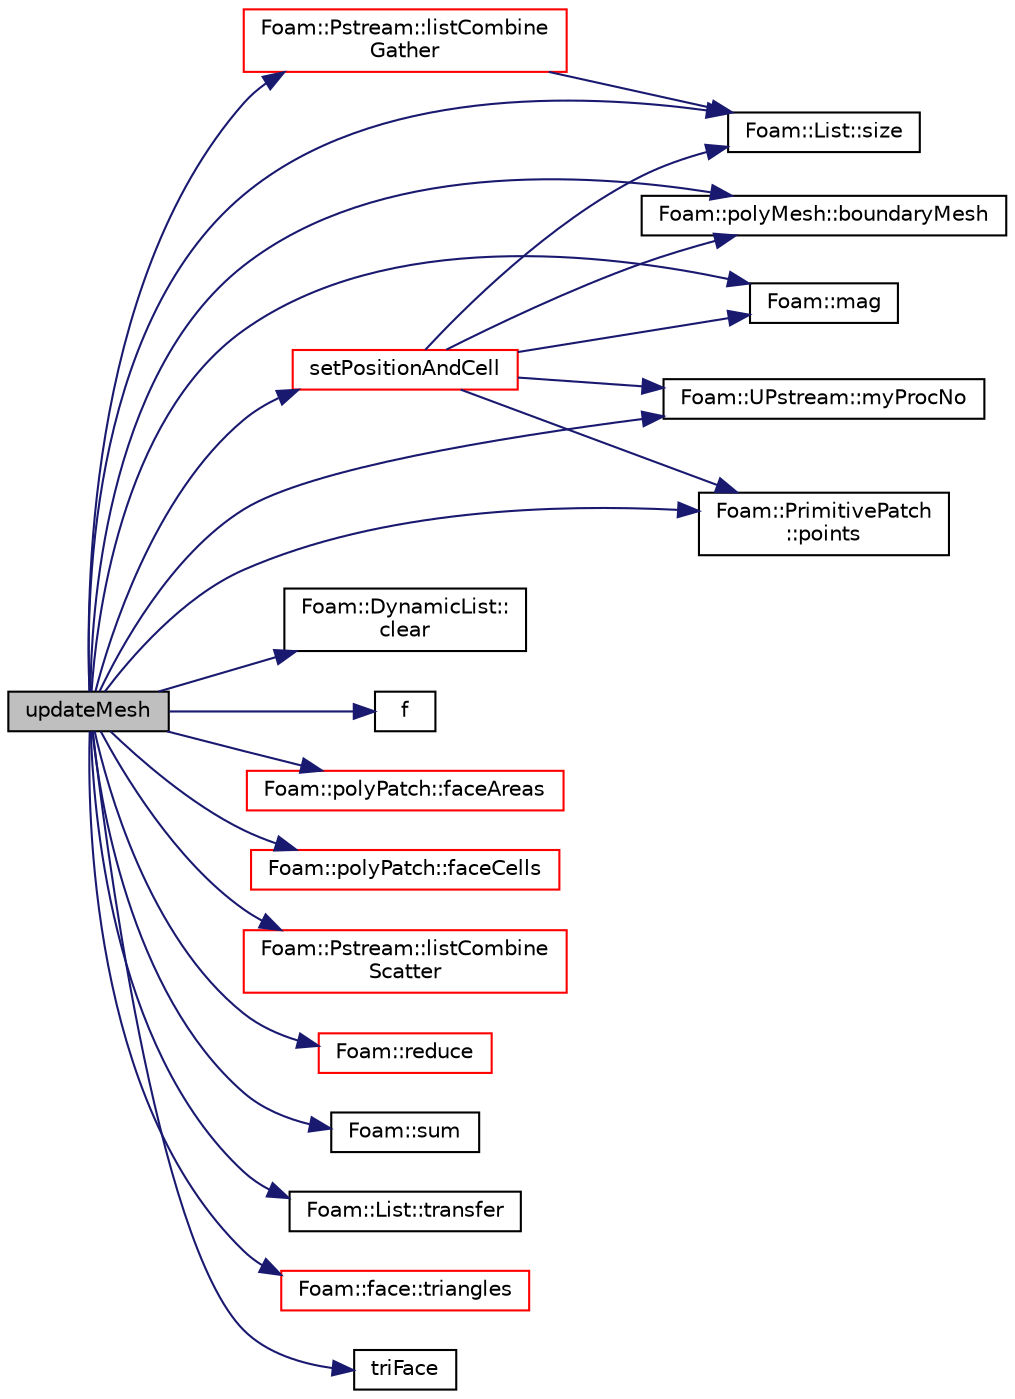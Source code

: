 digraph "updateMesh"
{
  bgcolor="transparent";
  edge [fontname="Helvetica",fontsize="10",labelfontname="Helvetica",labelfontsize="10"];
  node [fontname="Helvetica",fontsize="10",shape=record];
  rankdir="LR";
  Node58 [label="updateMesh",height=0.2,width=0.4,color="black", fillcolor="grey75", style="filled", fontcolor="black"];
  Node58 -> Node59 [color="midnightblue",fontsize="10",style="solid",fontname="Helvetica"];
  Node59 [label="Foam::polyMesh::boundaryMesh",height=0.2,width=0.4,color="black",URL="$a28565.html#a9f2b68c134340291eda6197f47f25484",tooltip="Return boundary mesh. "];
  Node58 -> Node60 [color="midnightblue",fontsize="10",style="solid",fontname="Helvetica"];
  Node60 [label="Foam::DynamicList::\lclear",height=0.2,width=0.4,color="black",URL="$a27005.html#ac8bb3912a3ce86b15842e79d0b421204",tooltip="Clear the addressed list, i.e. set the size to zero. "];
  Node58 -> Node61 [color="midnightblue",fontsize="10",style="solid",fontname="Helvetica"];
  Node61 [label="f",height=0.2,width=0.4,color="black",URL="$a18335.html#a888be93833ac7a23170555c69c690288"];
  Node58 -> Node62 [color="midnightblue",fontsize="10",style="solid",fontname="Helvetica"];
  Node62 [label="Foam::polyPatch::faceAreas",height=0.2,width=0.4,color="red",URL="$a28633.html#a129c714af51a28e963f5f445235715b9",tooltip="Return face normals. "];
  Node58 -> Node65 [color="midnightblue",fontsize="10",style="solid",fontname="Helvetica"];
  Node65 [label="Foam::polyPatch::faceCells",height=0.2,width=0.4,color="red",URL="$a28633.html#afbfac825732ef2770fff4261b4e930e9",tooltip="Return face-cell addressing. "];
  Node58 -> Node66 [color="midnightblue",fontsize="10",style="solid",fontname="Helvetica"];
  Node66 [label="Foam::Pstream::listCombine\lGather",height=0.2,width=0.4,color="red",URL="$a27357.html#a8c0e5044dc4a942cf62b06797c3a743f"];
  Node66 -> Node68 [color="midnightblue",fontsize="10",style="solid",fontname="Helvetica"];
  Node68 [label="Foam::List::size",height=0.2,width=0.4,color="black",URL="$a26833.html#a8a5f6fa29bd4b500caf186f60245b384",tooltip="Override size to be inconsistent with allocated storage. "];
  Node58 -> Node76 [color="midnightblue",fontsize="10",style="solid",fontname="Helvetica"];
  Node76 [label="Foam::Pstream::listCombine\lScatter",height=0.2,width=0.4,color="red",URL="$a27357.html#adfd4915b68ab7181dccb847976286e56",tooltip="Scatter data. Reverse of combineGather. "];
  Node58 -> Node77 [color="midnightblue",fontsize="10",style="solid",fontname="Helvetica"];
  Node77 [label="Foam::mag",height=0.2,width=0.4,color="black",URL="$a21851.html#a929da2a3fdcf3dacbbe0487d3a330dae"];
  Node58 -> Node78 [color="midnightblue",fontsize="10",style="solid",fontname="Helvetica"];
  Node78 [label="Foam::UPstream::myProcNo",height=0.2,width=0.4,color="black",URL="$a27377.html#afc74d89573de32a3032c916f8cdd1733",tooltip="Number of this process (starting from masterNo() = 0) "];
  Node58 -> Node79 [color="midnightblue",fontsize="10",style="solid",fontname="Helvetica"];
  Node79 [label="Foam::PrimitivePatch\l::points",height=0.2,width=0.4,color="black",URL="$a28693.html#aa3c7d968f31c88780c663876f64ef6a6",tooltip="Return reference to global points. "];
  Node58 -> Node80 [color="midnightblue",fontsize="10",style="solid",fontname="Helvetica"];
  Node80 [label="Foam::reduce",height=0.2,width=0.4,color="red",URL="$a21851.html#a7ffd6af4acc2eb9ba72ee296b5ecda23"];
  Node58 -> Node93 [color="midnightblue",fontsize="10",style="solid",fontname="Helvetica"];
  Node93 [label="setPositionAndCell",height=0.2,width=0.4,color="red",URL="$a25229.html#a503871c249086d1020094d2a665447ae",tooltip="Set the injection position and owner cell, tetFace and tetPt. "];
  Node93 -> Node68 [color="midnightblue",fontsize="10",style="solid",fontname="Helvetica"];
  Node93 -> Node78 [color="midnightblue",fontsize="10",style="solid",fontname="Helvetica"];
  Node93 -> Node59 [color="midnightblue",fontsize="10",style="solid",fontname="Helvetica"];
  Node93 -> Node79 [color="midnightblue",fontsize="10",style="solid",fontname="Helvetica"];
  Node93 -> Node77 [color="midnightblue",fontsize="10",style="solid",fontname="Helvetica"];
  Node58 -> Node68 [color="midnightblue",fontsize="10",style="solid",fontname="Helvetica"];
  Node58 -> Node155 [color="midnightblue",fontsize="10",style="solid",fontname="Helvetica"];
  Node155 [label="Foam::sum",height=0.2,width=0.4,color="black",URL="$a21851.html#a3d8733143aad0e03b300186ab4bef137"];
  Node58 -> Node156 [color="midnightblue",fontsize="10",style="solid",fontname="Helvetica"];
  Node156 [label="Foam::List::transfer",height=0.2,width=0.4,color="black",URL="$a26833.html#a25ad1d2084d16b234b0cf91c07e832c0",tooltip="Transfer the contents of the argument List into this list. "];
  Node58 -> Node157 [color="midnightblue",fontsize="10",style="solid",fontname="Helvetica"];
  Node157 [label="Foam::face::triangles",height=0.2,width=0.4,color="red",URL="$a28369.html#a1fd94ce8c25a3a8b555070a903a99dfb",tooltip="Split into triangles using existing points. "];
  Node58 -> Node160 [color="midnightblue",fontsize="10",style="solid",fontname="Helvetica"];
  Node160 [label="triFace",height=0.2,width=0.4,color="black",URL="$a18335.html#a85e205b40128f23c7ad84f2d6fe1a4b1"];
}
